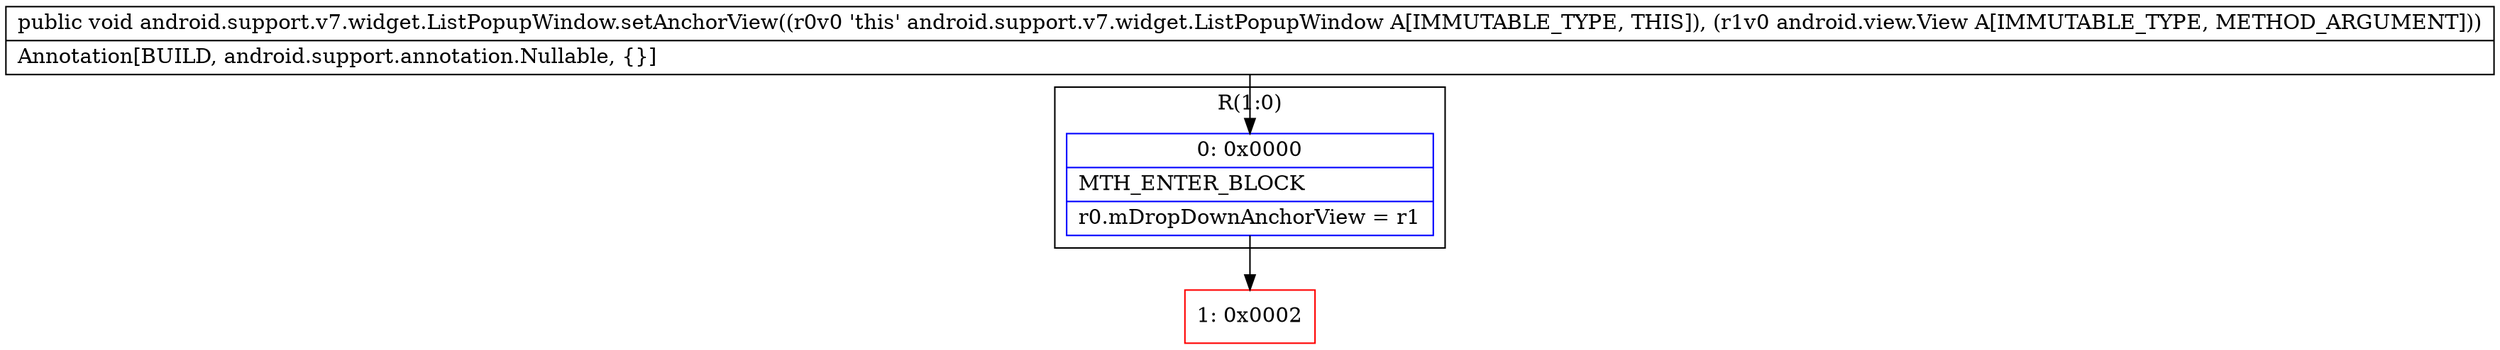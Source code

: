 digraph "CFG forandroid.support.v7.widget.ListPopupWindow.setAnchorView(Landroid\/view\/View;)V" {
subgraph cluster_Region_1998023471 {
label = "R(1:0)";
node [shape=record,color=blue];
Node_0 [shape=record,label="{0\:\ 0x0000|MTH_ENTER_BLOCK\l|r0.mDropDownAnchorView = r1\l}"];
}
Node_1 [shape=record,color=red,label="{1\:\ 0x0002}"];
MethodNode[shape=record,label="{public void android.support.v7.widget.ListPopupWindow.setAnchorView((r0v0 'this' android.support.v7.widget.ListPopupWindow A[IMMUTABLE_TYPE, THIS]), (r1v0 android.view.View A[IMMUTABLE_TYPE, METHOD_ARGUMENT]))  | Annotation[BUILD, android.support.annotation.Nullable, \{\}]\l}"];
MethodNode -> Node_0;
Node_0 -> Node_1;
}

